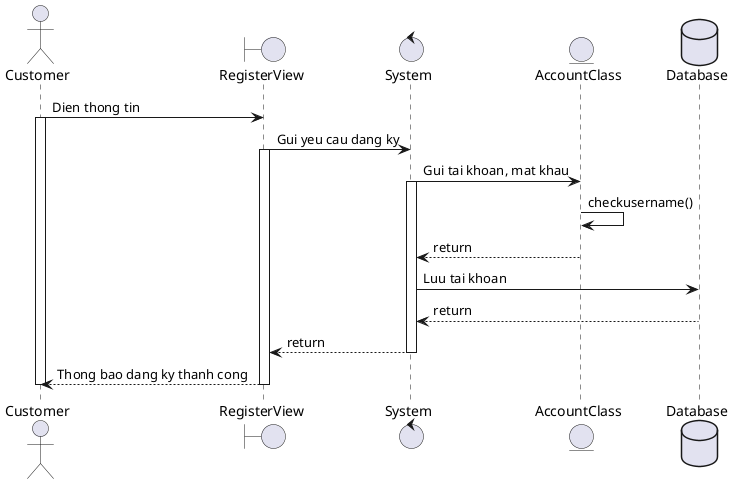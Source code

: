 ' @startuml
' actor       Customer    
' boundary    Boundary    as Foo2
' control     Control     as Foo3
' entity      Entity      as Foo4
' database    Database    as Foo5
' collections Collections as Foo6
' queue       Queue       as Foo7
' Foo -> Foo1 : To actor 
' Foo -> Foo2 : To boundary
' Foo -> Foo3 : To control
' Foo -> Foo4 : To entity
' Foo -> Foo5 : To database
' Foo -> Foo6 : To collections
' Foo -> Foo7: To queue
' @enduml
@startuml
actor       Customer    as f0
boundary    RegisterView    as f1
control     System     as f2
entity      AccountClass     as f3
database    Database    as f4 
f0 -> f1 : Dien thong tin
activate f0
f1 -> f2 : Gui yeu cau dang ky
activate f1
f2 -> f3 : Gui tai khoan, mat khau
activate f2
f3 -> f3 : checkusername()
f3 --> f2 : return 
f2 -> f4 : Luu tai khoan
f4 --> f2 : return
f2 --> f1 : return
deactivate f2
f1 --> f0 : Thong bao dang ky thanh cong
deactivate f1
deactivate f0
@enduml